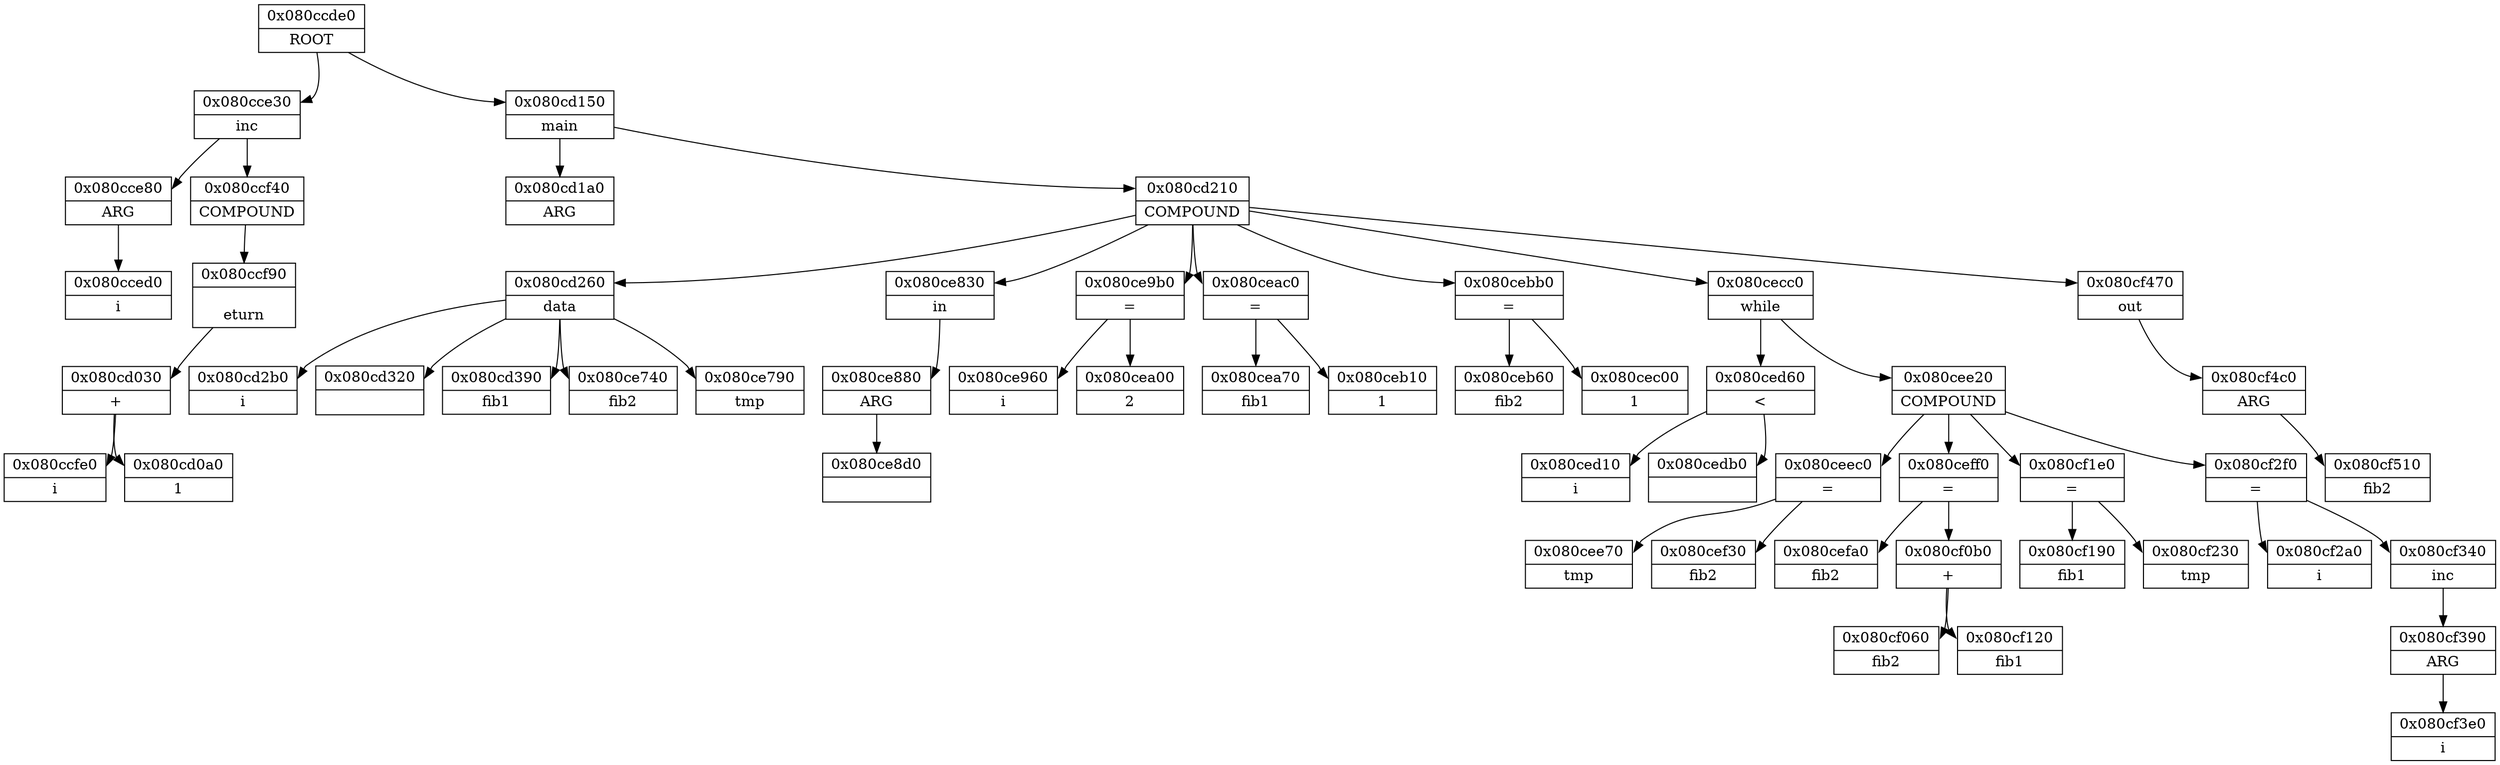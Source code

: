 digraph G {
	node [shape=record];
	Node0 [label="{<f0> 0x080ccde0 |{\ROOT}}"];
	Node0 -> Node1:f0;
	Node0 -> Node9:f0;
	Node1 [label="{<f0> 0x080cce30 |{\inc}}"];
	Node1 -> Node2:f0;
	Node1 -> Node4:f0;
	Node2 [label="{<f0> 0x080cce80 |{\ARG}}"];
	Node2 -> Node3:f0;
	Node3 [label="{<f0> 0x080cced0 |{\i}}"];
	Node4 [label="{<f0> 0x080ccf40 |{\COMPOUND}}"];
	Node4 -> Node5:f0;
	Node5 [label="{<f0> 0x080ccf90 |{\return}}"];
	Node5 -> Node6:f0;
	Node6 [label="{<f0> 0x080cd030 |{\+}}"];
	Node6 -> Node7:f0;
	Node6 -> Node8:f0;
	Node7 [label="{<f0> 0x080ccfe0 |{\i}}"];
	Node8 [label="{<f0> 0x080cd0a0 |{\1}}"];
	Node9 [label="{<f0> 0x080cd150 |{\main}}"];
	Node9 -> Node10:f0;
	Node9 -> Node11:f0;
	Node10 [label="{<f0> 0x080cd1a0 |{\ARG}}"];
	Node11 [label="{<f0> 0x080cd210 |{\COMPOUND}}"];
	Node11 -> Node12:f0;
	Node11 -> Node18:f0;
	Node11 -> Node21:f0;
	Node11 -> Node24:f0;
	Node11 -> Node27:f0;
	Node11 -> Node30:f0;
	Node11 -> Node51:f0;
	Node12 [label="{<f0> 0x080cd260 |{\data}}"];
	Node12 -> Node13:f0;
	Node12 -> Node14:f0;
	Node12 -> Node15:f0;
	Node12 -> Node16:f0;
	Node12 -> Node17:f0;
	Node13 [label="{<f0> 0x080cd2b0 |{\i}}"];
	Node14 [label="{<f0> 0x080cd320 |{\n}}"];
	Node15 [label="{<f0> 0x080cd390 |{\fib1}}"];
	Node16 [label="{<f0> 0x080ce740 |{\fib2}}"];
	Node17 [label="{<f0> 0x080ce790 |{\tmp}}"];
	Node18 [label="{<f0> 0x080ce830 |{\in}}"];
	Node18 -> Node19:f0;
	Node19 [label="{<f0> 0x080ce880 |{\ARG}}"];
	Node19 -> Node20:f0;
	Node20 [label="{<f0> 0x080ce8d0 |{\n}}"];
	Node21 [label="{<f0> 0x080ce9b0 |{\=}}"];
	Node21 -> Node22:f0;
	Node21 -> Node23:f0;
	Node22 [label="{<f0> 0x080ce960 |{\i}}"];
	Node23 [label="{<f0> 0x080cea00 |{\2}}"];
	Node24 [label="{<f0> 0x080ceac0 |{\=}}"];
	Node24 -> Node25:f0;
	Node24 -> Node26:f0;
	Node25 [label="{<f0> 0x080cea70 |{\fib1}}"];
	Node26 [label="{<f0> 0x080ceb10 |{\1}}"];
	Node27 [label="{<f0> 0x080cebb0 |{\=}}"];
	Node27 -> Node28:f0;
	Node27 -> Node29:f0;
	Node28 [label="{<f0> 0x080ceb60 |{\fib2}}"];
	Node29 [label="{<f0> 0x080cec00 |{\1}}"];
	Node30 [label="{<f0> 0x080cecc0 |{\while}}"];
	Node30 -> Node31:f0;
	Node30 -> Node34:f0;
	Node31 [label="{<f0> 0x080ced60 |{\<}}"];
	Node31 -> Node32:f0;
	Node31 -> Node33:f0;
	Node32 [label="{<f0> 0x080ced10 |{\i}}"];
	Node33 [label="{<f0> 0x080cedb0 |{\n}}"];
	Node34 [label="{<f0> 0x080cee20 |{\COMPOUND}}"];
	Node34 -> Node35:f0;
	Node34 -> Node38:f0;
	Node34 -> Node43:f0;
	Node34 -> Node46:f0;
	Node35 [label="{<f0> 0x080ceec0 |{\=}}"];
	Node35 -> Node36:f0;
	Node35 -> Node37:f0;
	Node36 [label="{<f0> 0x080cee70 |{\tmp}}"];
	Node37 [label="{<f0> 0x080cef30 |{\fib2}}"];
	Node38 [label="{<f0> 0x080ceff0 |{\=}}"];
	Node38 -> Node39:f0;
	Node38 -> Node40:f0;
	Node39 [label="{<f0> 0x080cefa0 |{\fib2}}"];
	Node40 [label="{<f0> 0x080cf0b0 |{\+}}"];
	Node40 -> Node41:f0;
	Node40 -> Node42:f0;
	Node41 [label="{<f0> 0x080cf060 |{\fib2}}"];
	Node42 [label="{<f0> 0x080cf120 |{\fib1}}"];
	Node43 [label="{<f0> 0x080cf1e0 |{\=}}"];
	Node43 -> Node44:f0;
	Node43 -> Node45:f0;
	Node44 [label="{<f0> 0x080cf190 |{\fib1}}"];
	Node45 [label="{<f0> 0x080cf230 |{\tmp}}"];
	Node46 [label="{<f0> 0x080cf2f0 |{\=}}"];
	Node46 -> Node47:f0;
	Node46 -> Node48:f0;
	Node47 [label="{<f0> 0x080cf2a0 |{\i}}"];
	Node48 [label="{<f0> 0x080cf340 |{\inc}}"];
	Node48 -> Node49:f0;
	Node49 [label="{<f0> 0x080cf390 |{\ARG}}"];
	Node49 -> Node50:f0;
	Node50 [label="{<f0> 0x080cf3e0 |{\i}}"];
	Node51 [label="{<f0> 0x080cf470 |{\out}}"];
	Node51 -> Node52:f0;
	Node52 [label="{<f0> 0x080cf4c0 |{\ARG}}"];
	Node52 -> Node53:f0;
	Node53 [label="{<f0> 0x080cf510 |{\fib2}}"];
}
